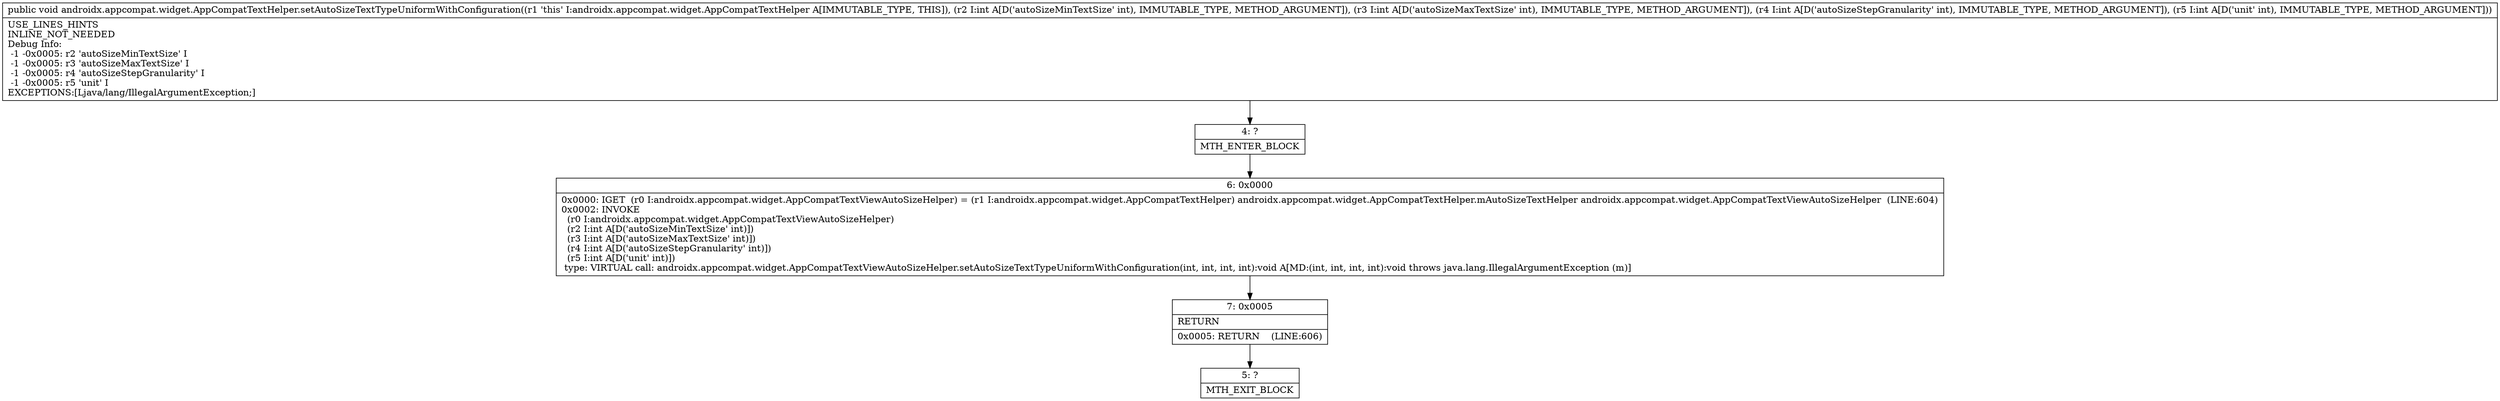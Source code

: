 digraph "CFG forandroidx.appcompat.widget.AppCompatTextHelper.setAutoSizeTextTypeUniformWithConfiguration(IIII)V" {
Node_4 [shape=record,label="{4\:\ ?|MTH_ENTER_BLOCK\l}"];
Node_6 [shape=record,label="{6\:\ 0x0000|0x0000: IGET  (r0 I:androidx.appcompat.widget.AppCompatTextViewAutoSizeHelper) = (r1 I:androidx.appcompat.widget.AppCompatTextHelper) androidx.appcompat.widget.AppCompatTextHelper.mAutoSizeTextHelper androidx.appcompat.widget.AppCompatTextViewAutoSizeHelper  (LINE:604)\l0x0002: INVOKE  \l  (r0 I:androidx.appcompat.widget.AppCompatTextViewAutoSizeHelper)\l  (r2 I:int A[D('autoSizeMinTextSize' int)])\l  (r3 I:int A[D('autoSizeMaxTextSize' int)])\l  (r4 I:int A[D('autoSizeStepGranularity' int)])\l  (r5 I:int A[D('unit' int)])\l type: VIRTUAL call: androidx.appcompat.widget.AppCompatTextViewAutoSizeHelper.setAutoSizeTextTypeUniformWithConfiguration(int, int, int, int):void A[MD:(int, int, int, int):void throws java.lang.IllegalArgumentException (m)]\l}"];
Node_7 [shape=record,label="{7\:\ 0x0005|RETURN\l|0x0005: RETURN    (LINE:606)\l}"];
Node_5 [shape=record,label="{5\:\ ?|MTH_EXIT_BLOCK\l}"];
MethodNode[shape=record,label="{public void androidx.appcompat.widget.AppCompatTextHelper.setAutoSizeTextTypeUniformWithConfiguration((r1 'this' I:androidx.appcompat.widget.AppCompatTextHelper A[IMMUTABLE_TYPE, THIS]), (r2 I:int A[D('autoSizeMinTextSize' int), IMMUTABLE_TYPE, METHOD_ARGUMENT]), (r3 I:int A[D('autoSizeMaxTextSize' int), IMMUTABLE_TYPE, METHOD_ARGUMENT]), (r4 I:int A[D('autoSizeStepGranularity' int), IMMUTABLE_TYPE, METHOD_ARGUMENT]), (r5 I:int A[D('unit' int), IMMUTABLE_TYPE, METHOD_ARGUMENT]))  | USE_LINES_HINTS\lINLINE_NOT_NEEDED\lDebug Info:\l  \-1 \-0x0005: r2 'autoSizeMinTextSize' I\l  \-1 \-0x0005: r3 'autoSizeMaxTextSize' I\l  \-1 \-0x0005: r4 'autoSizeStepGranularity' I\l  \-1 \-0x0005: r5 'unit' I\lEXCEPTIONS:[Ljava\/lang\/IllegalArgumentException;]\l}"];
MethodNode -> Node_4;Node_4 -> Node_6;
Node_6 -> Node_7;
Node_7 -> Node_5;
}

